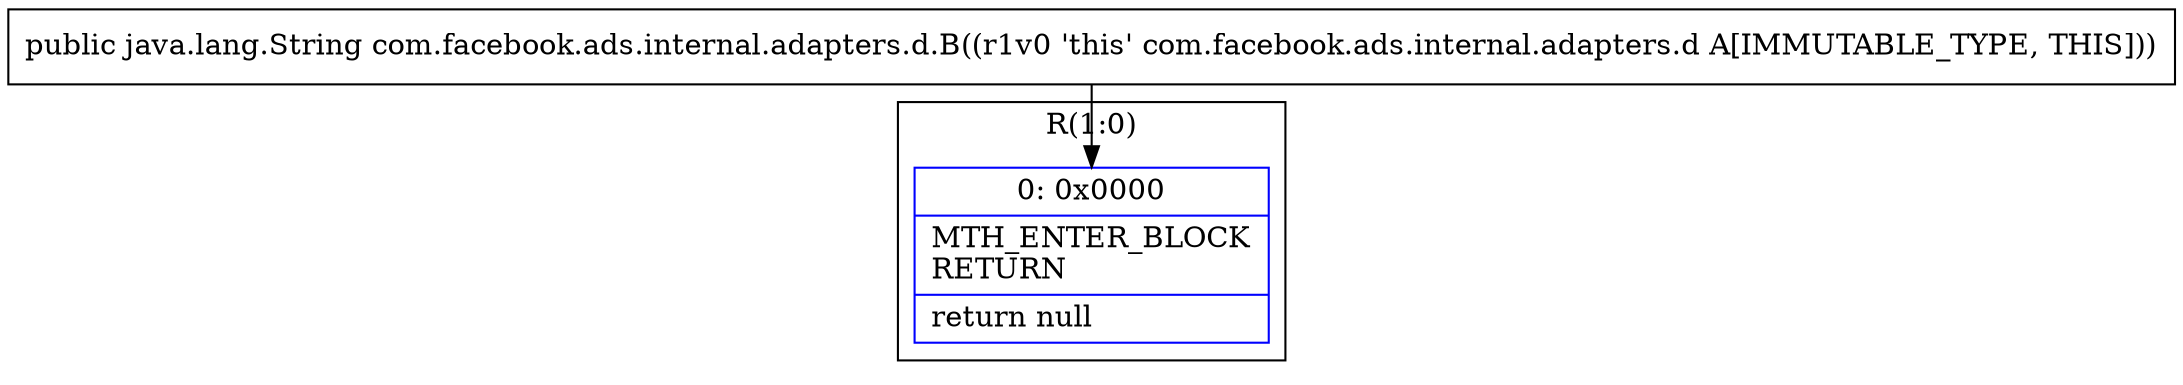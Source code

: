 digraph "CFG forcom.facebook.ads.internal.adapters.d.B()Ljava\/lang\/String;" {
subgraph cluster_Region_1090028209 {
label = "R(1:0)";
node [shape=record,color=blue];
Node_0 [shape=record,label="{0\:\ 0x0000|MTH_ENTER_BLOCK\lRETURN\l|return null\l}"];
}
MethodNode[shape=record,label="{public java.lang.String com.facebook.ads.internal.adapters.d.B((r1v0 'this' com.facebook.ads.internal.adapters.d A[IMMUTABLE_TYPE, THIS])) }"];
MethodNode -> Node_0;
}

